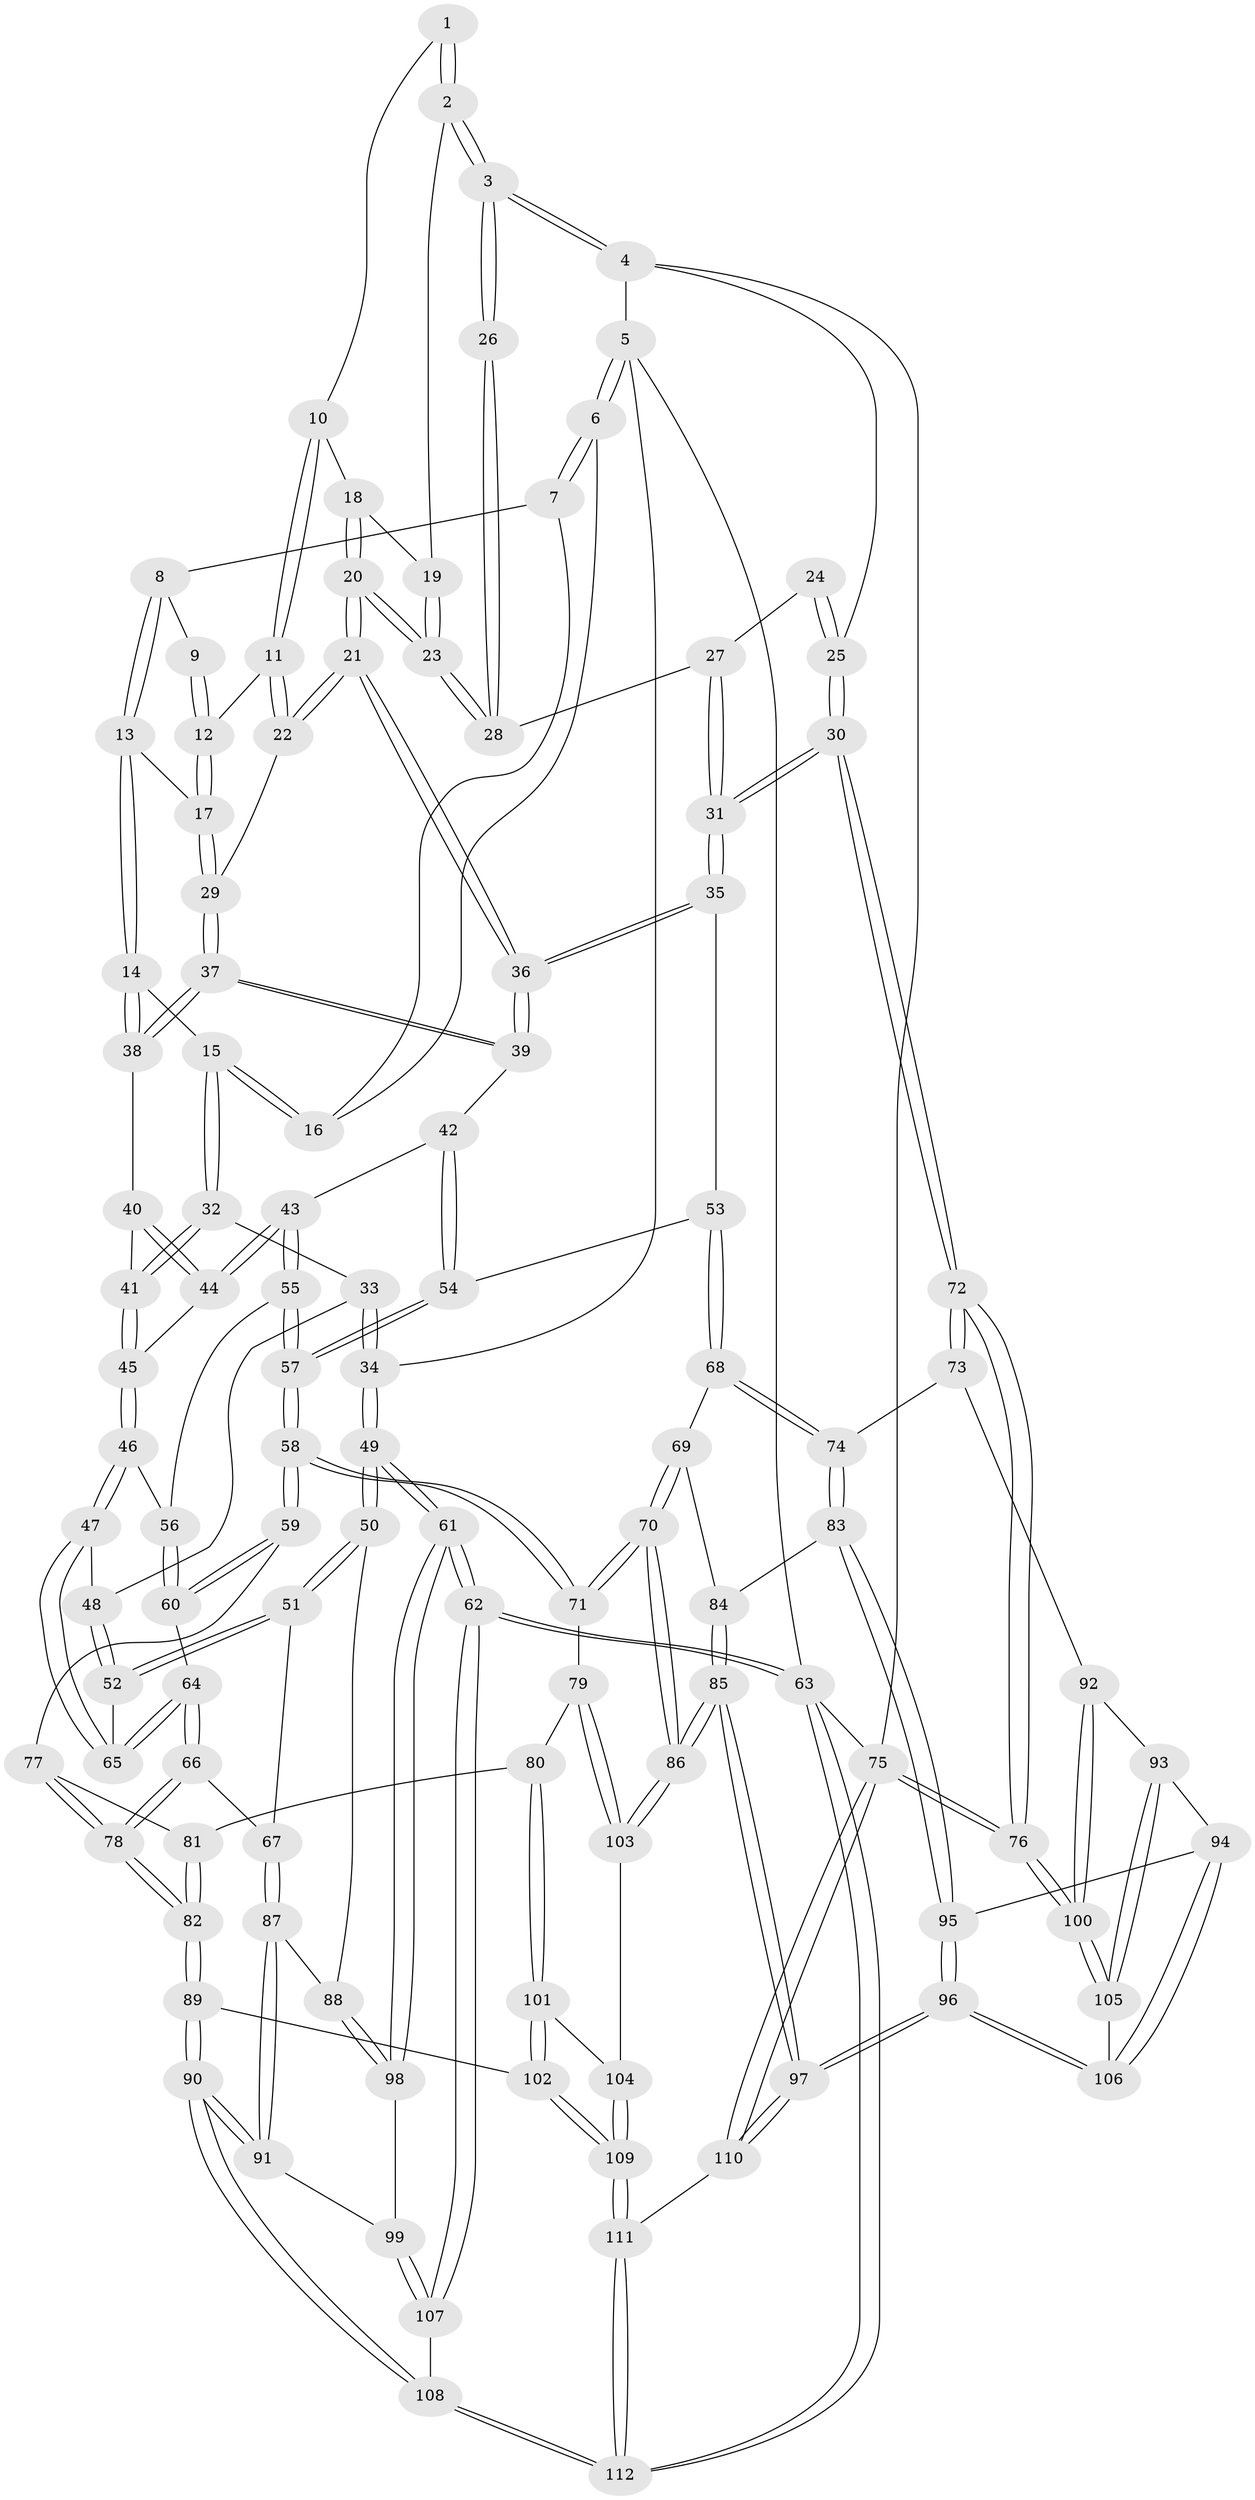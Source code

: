 // coarse degree distribution, {3: 0.13432835820895522, 4: 0.44776119402985076, 6: 0.08955223880597014, 5: 0.2835820895522388, 2: 0.04477611940298507}
// Generated by graph-tools (version 1.1) at 2025/42/03/06/25 10:42:33]
// undirected, 112 vertices, 277 edges
graph export_dot {
graph [start="1"]
  node [color=gray90,style=filled];
  1 [pos="+0.5862048331173616+0"];
  2 [pos="+1+0"];
  3 [pos="+1+0"];
  4 [pos="+1+0"];
  5 [pos="+0+0"];
  6 [pos="+0+0"];
  7 [pos="+0.47779747298236963+0"];
  8 [pos="+0.4807729651316961+0"];
  9 [pos="+0.5768233060275041+0"];
  10 [pos="+0.7390515482873866+0.09257548086220557"];
  11 [pos="+0.6618814784304768+0.12565435512394565"];
  12 [pos="+0.6184747730877254+0.09320506510726895"];
  13 [pos="+0.46037518763070717+0.14923188440526608"];
  14 [pos="+0.43679385339318966+0.17082753551605984"];
  15 [pos="+0.3078103983204692+0.15305119790545257"];
  16 [pos="+0.29693059369859603+0.11347237819287248"];
  17 [pos="+0.49042979979086815+0.15078384455723695"];
  18 [pos="+0.7587605388272357+0.09466929235901436"];
  19 [pos="+1+0"];
  20 [pos="+0.8277654606302977+0.20720694136941184"];
  21 [pos="+0.801762795611478+0.31163458412682216"];
  22 [pos="+0.6578098628600237+0.18024192675937536"];
  23 [pos="+0.8573314372565057+0.18398476438064398"];
  24 [pos="+0.9593935000622876+0.17482542177759622"];
  25 [pos="+1+0.1120219902424868"];
  26 [pos="+0.9469358889872106+0.1646575846245636"];
  27 [pos="+0.9591102984444093+0.20818853048388694"];
  28 [pos="+0.8774817904139157+0.18397864786684848"];
  29 [pos="+0.6001764294543382+0.2180661386213482"];
  30 [pos="+1+0.4174535399407445"];
  31 [pos="+1+0.41671970884944826"];
  32 [pos="+0.2001442167491274+0.2569994900708856"];
  33 [pos="+0.15299739595302383+0.25846922036520853"];
  34 [pos="+0+0.006470717342111604"];
  35 [pos="+0.8314705035783548+0.40559229660066"];
  36 [pos="+0.8076071813267441+0.37452907036740196"];
  37 [pos="+0.590111651866011+0.34333530219187824"];
  38 [pos="+0.44468357353727606+0.23316530631906915"];
  39 [pos="+0.5923651922543833+0.34828540680980374"];
  40 [pos="+0.43620448477028156+0.25017052921870797"];
  41 [pos="+0.2939224542368043+0.3500745243546984"];
  42 [pos="+0.5531953222222734+0.39216892976448303"];
  43 [pos="+0.4354966446251582+0.4052811052293991"];
  44 [pos="+0.43526363782845906+0.40501271428124747"];
  45 [pos="+0.2943811591712646+0.3511446998273276"];
  46 [pos="+0.26422480524907893+0.5003827513342324"];
  47 [pos="+0.23590759800085878+0.5192712573196031"];
  48 [pos="+0.14542252992251406+0.3034370754419172"];
  49 [pos="+0+0.5730691213123698"];
  50 [pos="+0+0.5753851452620021"];
  51 [pos="+0+0.5645529525911219"];
  52 [pos="+0.07519682410439064+0.5188206646947091"];
  53 [pos="+0.777686378956503+0.5238185647666033"];
  54 [pos="+0.5677692407774845+0.5543897257156508"];
  55 [pos="+0.41870369454989864+0.47051764361720777"];
  56 [pos="+0.34599690634189106+0.5128392338623269"];
  57 [pos="+0.5321120929794134+0.5903233515694093"];
  58 [pos="+0.5207025432391974+0.6226508022145758"];
  59 [pos="+0.4382397146110125+0.6474443086357103"];
  60 [pos="+0.4010349310248327+0.6240673636217056"];
  61 [pos="+0+0.7407139283167277"];
  62 [pos="+0+0.9082658131590223"];
  63 [pos="+0+1"];
  64 [pos="+0.24836657355269495+0.6376026655262818"];
  65 [pos="+0.22059767965569307+0.5333199060530099"];
  66 [pos="+0.2396155510513949+0.6810377013922513"];
  67 [pos="+0.22829278965619212+0.6861850210166833"];
  68 [pos="+0.7780141818373733+0.5266470428263695"];
  69 [pos="+0.7193275597258837+0.6784639510501737"];
  70 [pos="+0.6057749136047861+0.734745704889066"];
  71 [pos="+0.5869519723599718+0.7215979547978918"];
  72 [pos="+1+0.5441294243379315"];
  73 [pos="+0.906166044859297+0.6886691242785539"];
  74 [pos="+0.8936978342609309+0.6803860101398024"];
  75 [pos="+1+1"];
  76 [pos="+1+0.9158939457265854"];
  77 [pos="+0.43700484079730634+0.649807151194511"];
  78 [pos="+0.2739598443527771+0.720241559842803"];
  79 [pos="+0.4907800422400348+0.7843108275096403"];
  80 [pos="+0.45583583845028747+0.7859698537582493"];
  81 [pos="+0.42796237423641936+0.6800626561165621"];
  82 [pos="+0.3214414534424783+0.8136934699827302"];
  83 [pos="+0.7766913819643603+0.7321960535288587"];
  84 [pos="+0.7502055326115571+0.7133445174344372"];
  85 [pos="+0.6748749851353899+0.923930214561346"];
  86 [pos="+0.6320245169115781+0.8382544231591079"];
  87 [pos="+0.1556609980237407+0.7360769874446135"];
  88 [pos="+0.03737886964551199+0.6734040599660761"];
  89 [pos="+0.32488442817416535+0.8572318255221564"];
  90 [pos="+0.25680696087556026+0.9070640115382832"];
  91 [pos="+0.1500704366680698+0.7983977691307296"];
  92 [pos="+0.9097234178059875+0.7422080595365962"];
  93 [pos="+0.8920769007848397+0.7786180351122935"];
  94 [pos="+0.8781606107387253+0.7897970863674455"];
  95 [pos="+0.7827100196946368+0.7488604875376809"];
  96 [pos="+0.7293634507095903+1"];
  97 [pos="+0.7146401744226221+1"];
  98 [pos="+0.0782035707699197+0.8199573802773173"];
  99 [pos="+0.08337040108913284+0.8240811066266054"];
  100 [pos="+1+0.9047055530266253"];
  101 [pos="+0.45225348313759306+0.7894023657505367"];
  102 [pos="+0.3434818472107337+0.8612165375493784"];
  103 [pos="+0.5056563428555607+0.8378495642832258"];
  104 [pos="+0.48780456887679613+0.8574606934555524"];
  105 [pos="+0.9754758191289079+0.868854873949307"];
  106 [pos="+0.7824538942108887+0.9511301502415284"];
  107 [pos="+0.06452497609876359+0.9016110275372609"];
  108 [pos="+0.1952397004100379+1"];
  109 [pos="+0.44968215417027807+0.9283406470060224"];
  110 [pos="+0.6917182639914168+1"];
  111 [pos="+0.6475830363723482+1"];
  112 [pos="+0.17795016139764816+1"];
  1 -- 2;
  1 -- 2;
  1 -- 10;
  2 -- 3;
  2 -- 3;
  2 -- 19;
  3 -- 4;
  3 -- 4;
  3 -- 26;
  3 -- 26;
  4 -- 5;
  4 -- 25;
  4 -- 75;
  5 -- 6;
  5 -- 6;
  5 -- 34;
  5 -- 63;
  6 -- 7;
  6 -- 7;
  6 -- 16;
  7 -- 8;
  7 -- 16;
  8 -- 9;
  8 -- 13;
  8 -- 13;
  9 -- 12;
  9 -- 12;
  10 -- 11;
  10 -- 11;
  10 -- 18;
  11 -- 12;
  11 -- 22;
  11 -- 22;
  12 -- 17;
  12 -- 17;
  13 -- 14;
  13 -- 14;
  13 -- 17;
  14 -- 15;
  14 -- 38;
  14 -- 38;
  15 -- 16;
  15 -- 16;
  15 -- 32;
  15 -- 32;
  17 -- 29;
  17 -- 29;
  18 -- 19;
  18 -- 20;
  18 -- 20;
  19 -- 23;
  19 -- 23;
  20 -- 21;
  20 -- 21;
  20 -- 23;
  20 -- 23;
  21 -- 22;
  21 -- 22;
  21 -- 36;
  21 -- 36;
  22 -- 29;
  23 -- 28;
  23 -- 28;
  24 -- 25;
  24 -- 25;
  24 -- 27;
  25 -- 30;
  25 -- 30;
  26 -- 28;
  26 -- 28;
  27 -- 28;
  27 -- 31;
  27 -- 31;
  29 -- 37;
  29 -- 37;
  30 -- 31;
  30 -- 31;
  30 -- 72;
  30 -- 72;
  31 -- 35;
  31 -- 35;
  32 -- 33;
  32 -- 41;
  32 -- 41;
  33 -- 34;
  33 -- 34;
  33 -- 48;
  34 -- 49;
  34 -- 49;
  35 -- 36;
  35 -- 36;
  35 -- 53;
  36 -- 39;
  36 -- 39;
  37 -- 38;
  37 -- 38;
  37 -- 39;
  37 -- 39;
  38 -- 40;
  39 -- 42;
  40 -- 41;
  40 -- 44;
  40 -- 44;
  41 -- 45;
  41 -- 45;
  42 -- 43;
  42 -- 54;
  42 -- 54;
  43 -- 44;
  43 -- 44;
  43 -- 55;
  43 -- 55;
  44 -- 45;
  45 -- 46;
  45 -- 46;
  46 -- 47;
  46 -- 47;
  46 -- 56;
  47 -- 48;
  47 -- 65;
  47 -- 65;
  48 -- 52;
  48 -- 52;
  49 -- 50;
  49 -- 50;
  49 -- 61;
  49 -- 61;
  50 -- 51;
  50 -- 51;
  50 -- 88;
  51 -- 52;
  51 -- 52;
  51 -- 67;
  52 -- 65;
  53 -- 54;
  53 -- 68;
  53 -- 68;
  54 -- 57;
  54 -- 57;
  55 -- 56;
  55 -- 57;
  55 -- 57;
  56 -- 60;
  56 -- 60;
  57 -- 58;
  57 -- 58;
  58 -- 59;
  58 -- 59;
  58 -- 71;
  58 -- 71;
  59 -- 60;
  59 -- 60;
  59 -- 77;
  60 -- 64;
  61 -- 62;
  61 -- 62;
  61 -- 98;
  61 -- 98;
  62 -- 63;
  62 -- 63;
  62 -- 107;
  62 -- 107;
  63 -- 112;
  63 -- 112;
  63 -- 75;
  64 -- 65;
  64 -- 65;
  64 -- 66;
  64 -- 66;
  66 -- 67;
  66 -- 78;
  66 -- 78;
  67 -- 87;
  67 -- 87;
  68 -- 69;
  68 -- 74;
  68 -- 74;
  69 -- 70;
  69 -- 70;
  69 -- 84;
  70 -- 71;
  70 -- 71;
  70 -- 86;
  70 -- 86;
  71 -- 79;
  72 -- 73;
  72 -- 73;
  72 -- 76;
  72 -- 76;
  73 -- 74;
  73 -- 92;
  74 -- 83;
  74 -- 83;
  75 -- 76;
  75 -- 76;
  75 -- 110;
  75 -- 110;
  76 -- 100;
  76 -- 100;
  77 -- 78;
  77 -- 78;
  77 -- 81;
  78 -- 82;
  78 -- 82;
  79 -- 80;
  79 -- 103;
  79 -- 103;
  80 -- 81;
  80 -- 101;
  80 -- 101;
  81 -- 82;
  81 -- 82;
  82 -- 89;
  82 -- 89;
  83 -- 84;
  83 -- 95;
  83 -- 95;
  84 -- 85;
  84 -- 85;
  85 -- 86;
  85 -- 86;
  85 -- 97;
  85 -- 97;
  86 -- 103;
  86 -- 103;
  87 -- 88;
  87 -- 91;
  87 -- 91;
  88 -- 98;
  88 -- 98;
  89 -- 90;
  89 -- 90;
  89 -- 102;
  90 -- 91;
  90 -- 91;
  90 -- 108;
  90 -- 108;
  91 -- 99;
  92 -- 93;
  92 -- 100;
  92 -- 100;
  93 -- 94;
  93 -- 105;
  93 -- 105;
  94 -- 95;
  94 -- 106;
  94 -- 106;
  95 -- 96;
  95 -- 96;
  96 -- 97;
  96 -- 97;
  96 -- 106;
  96 -- 106;
  97 -- 110;
  97 -- 110;
  98 -- 99;
  99 -- 107;
  99 -- 107;
  100 -- 105;
  100 -- 105;
  101 -- 102;
  101 -- 102;
  101 -- 104;
  102 -- 109;
  102 -- 109;
  103 -- 104;
  104 -- 109;
  104 -- 109;
  105 -- 106;
  107 -- 108;
  108 -- 112;
  108 -- 112;
  109 -- 111;
  109 -- 111;
  110 -- 111;
  111 -- 112;
  111 -- 112;
}
